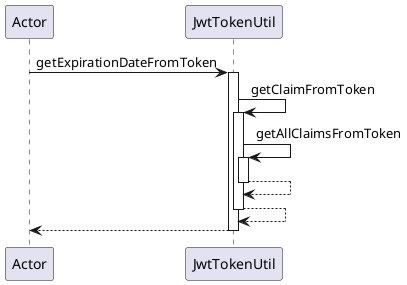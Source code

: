 @startuml
participant Actor
Actor -> JwtTokenUtil : getExpirationDateFromToken
activate JwtTokenUtil
JwtTokenUtil -> JwtTokenUtil : getClaimFromToken
activate JwtTokenUtil
JwtTokenUtil -> JwtTokenUtil : getAllClaimsFromToken
activate JwtTokenUtil
JwtTokenUtil --> JwtTokenUtil
deactivate JwtTokenUtil
JwtTokenUtil --> JwtTokenUtil
deactivate JwtTokenUtil
return
@enduml
